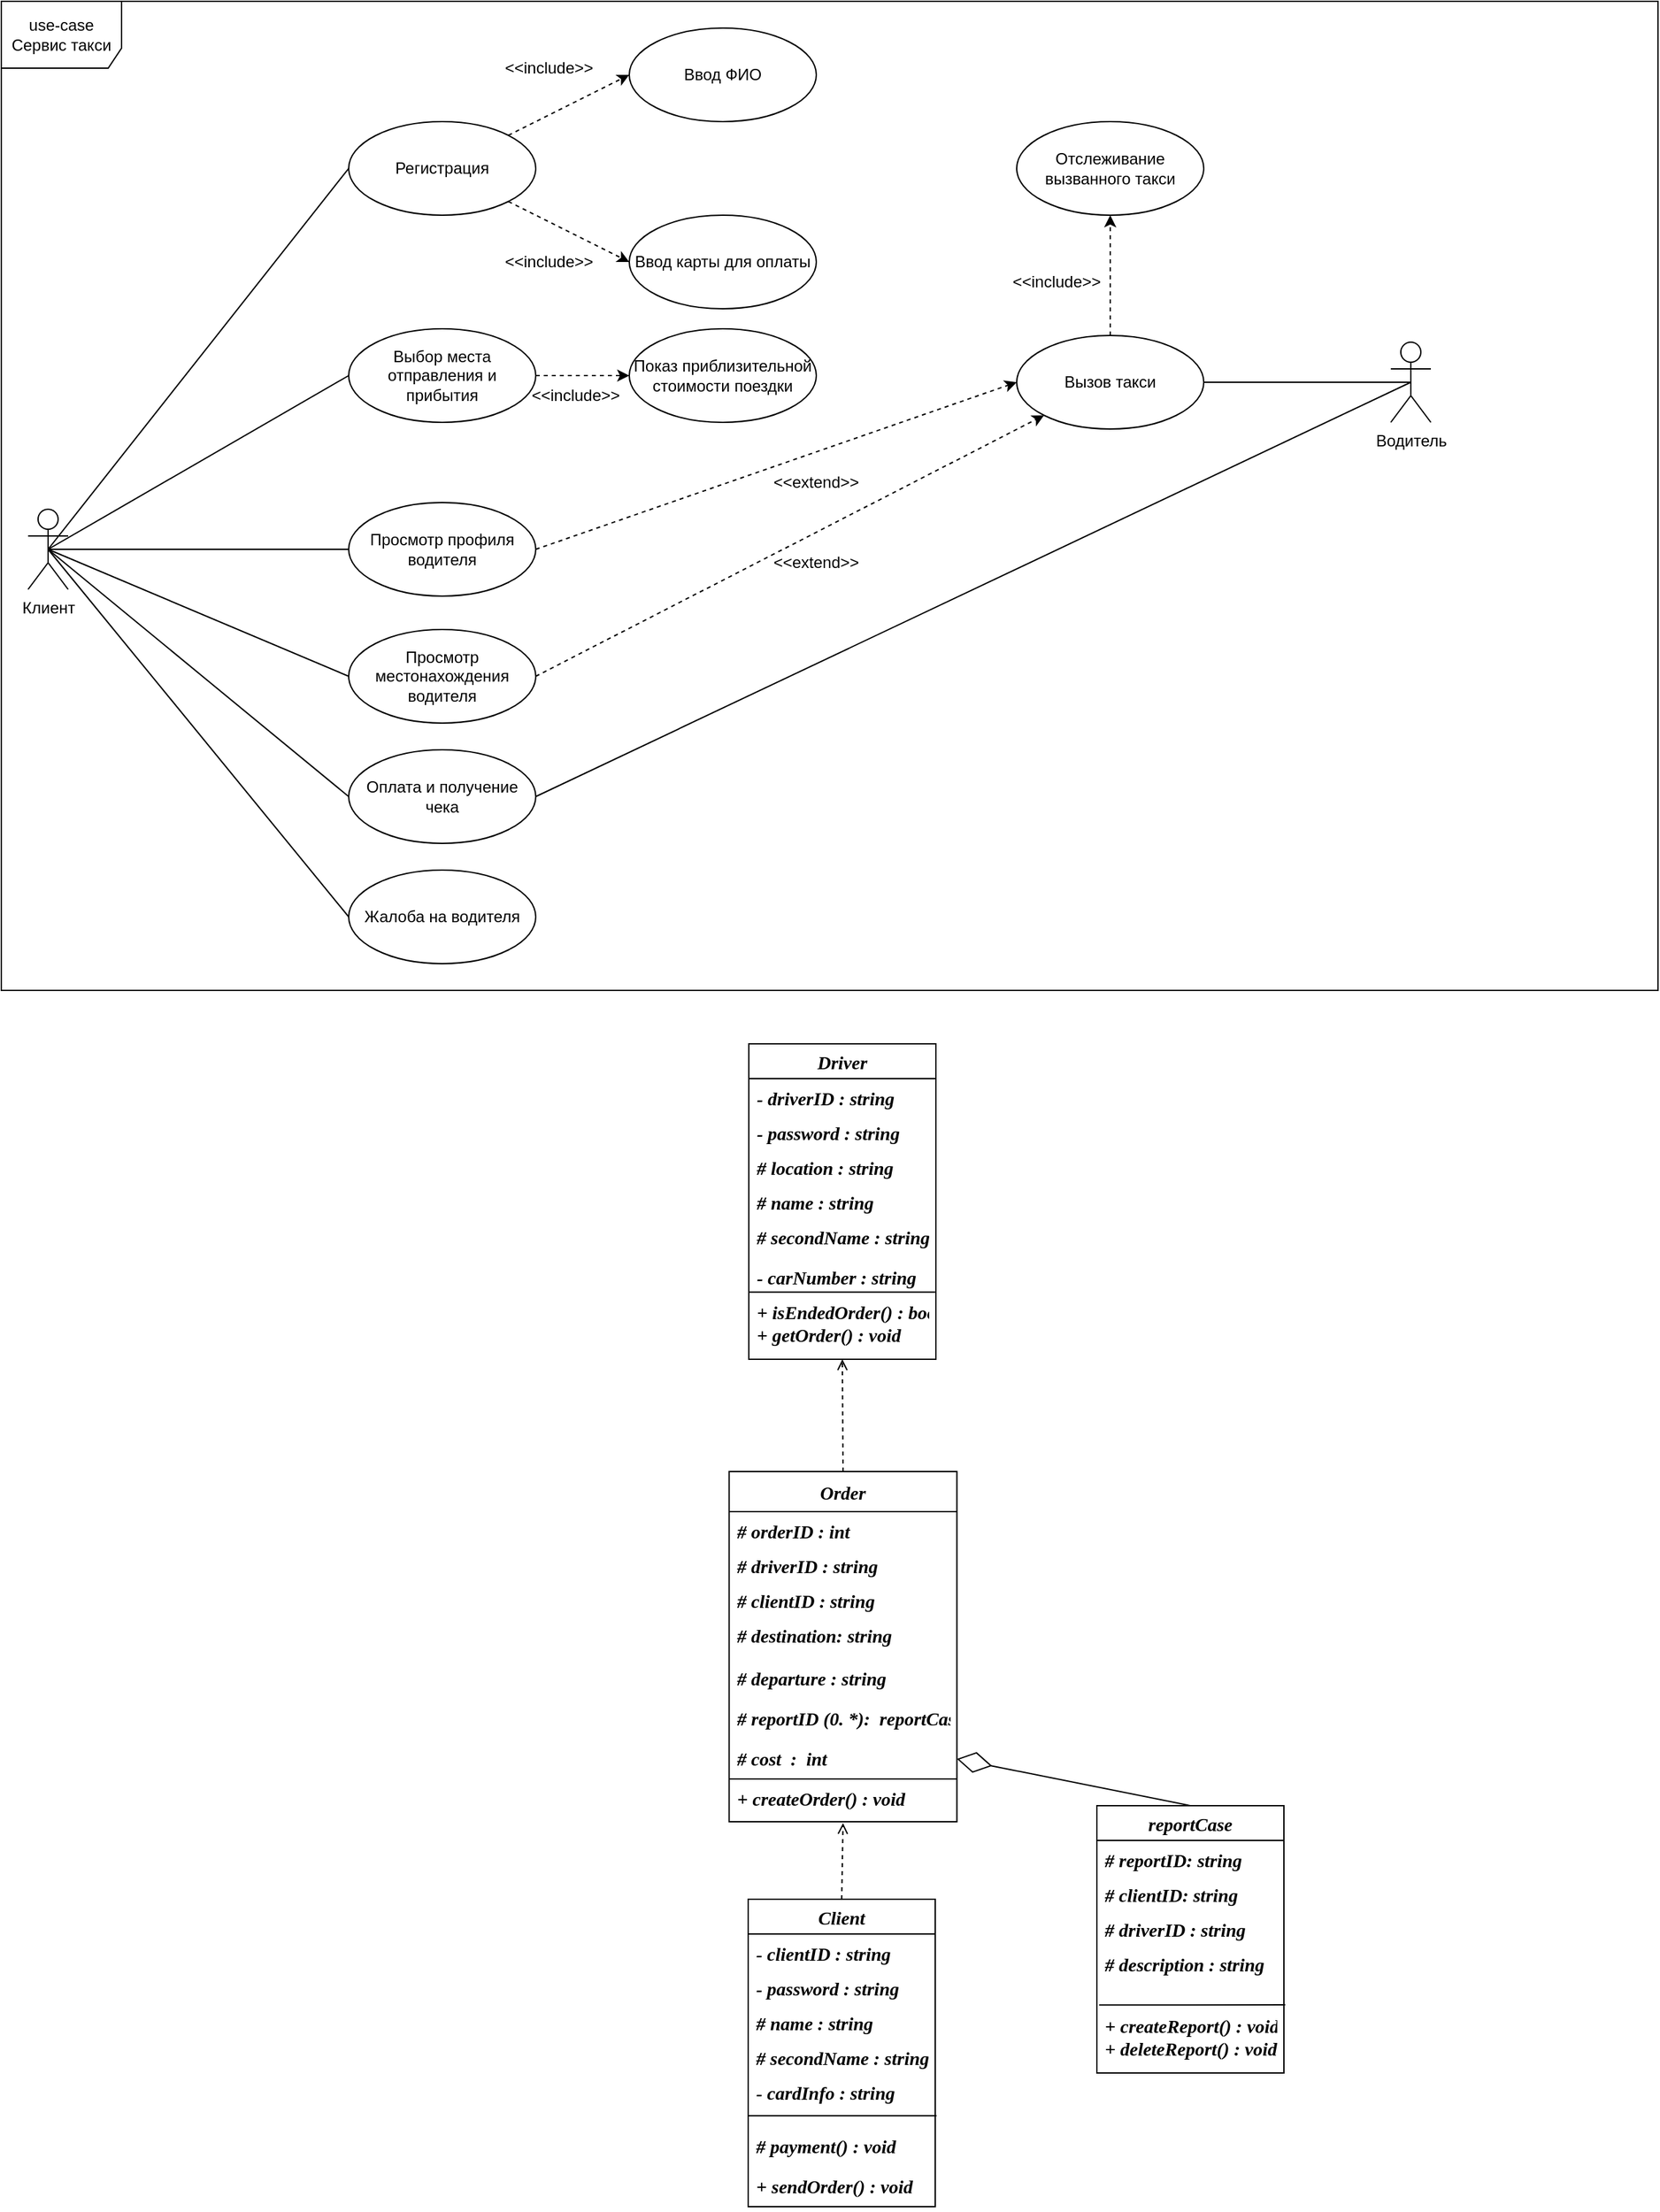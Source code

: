 <mxfile version="14.7.1" type="github">
  <diagram id="qiaAuTDV7NTGHGd4vHyj" name="Page-1">
    <mxGraphModel dx="1422" dy="762" grid="1" gridSize="10" guides="1" tooltips="1" connect="1" arrows="1" fold="1" page="1" pageScale="1" pageWidth="2339" pageHeight="3300" background="#FFFFFF" math="0" shadow="0">
      <root>
        <mxCell id="0" />
        <mxCell id="1" parent="0" />
        <mxCell id="ekyJCNLIAkahPHgSJpq3-92" value="use-case&lt;br&gt;Сервис такси" style="shape=umlFrame;whiteSpace=wrap;html=1;width=90;height=50;" parent="1" vertex="1">
          <mxGeometry x="40" y="50" width="1240" height="740" as="geometry" />
        </mxCell>
        <mxCell id="ekyJCNLIAkahPHgSJpq3-1" value="Клиент" style="shape=umlActor;verticalLabelPosition=bottom;verticalAlign=top;html=1;" parent="1" vertex="1">
          <mxGeometry x="60" y="430" width="30" height="60" as="geometry" />
        </mxCell>
        <mxCell id="ekyJCNLIAkahPHgSJpq3-2" value="Водитель" style="shape=umlActor;verticalLabelPosition=bottom;verticalAlign=top;html=1;" parent="1" vertex="1">
          <mxGeometry x="1080" y="305" width="30" height="60" as="geometry" />
        </mxCell>
        <mxCell id="ekyJCNLIAkahPHgSJpq3-14" value="&amp;lt;&amp;lt;include&amp;gt;&amp;gt;" style="text;html=1;strokeColor=none;fillColor=none;align=center;verticalAlign=middle;whiteSpace=wrap;rounded=0;" parent="1" vertex="1">
          <mxGeometry x="460" y="340" width="20" height="10" as="geometry" />
        </mxCell>
        <mxCell id="ekyJCNLIAkahPHgSJpq3-17" value="" style="endArrow=classic;html=1;dashed=1;entryX=0;entryY=0.5;entryDx=0;entryDy=0;exitX=1;exitY=0.5;exitDx=0;exitDy=0;" parent="1" source="ekyJCNLIAkahPHgSJpq3-30" target="ekyJCNLIAkahPHgSJpq3-31" edge="1">
          <mxGeometry width="50" height="50" relative="1" as="geometry">
            <mxPoint x="360" y="480" as="sourcePoint" />
            <mxPoint x="360" y="550" as="targetPoint" />
          </mxGeometry>
        </mxCell>
        <mxCell id="ekyJCNLIAkahPHgSJpq3-21" value="Регистрация" style="ellipse;whiteSpace=wrap;html=1;" parent="1" vertex="1">
          <mxGeometry x="300" y="140" width="140" height="70" as="geometry" />
        </mxCell>
        <mxCell id="ekyJCNLIAkahPHgSJpq3-24" value="Ввод ФИО" style="ellipse;whiteSpace=wrap;html=1;" parent="1" vertex="1">
          <mxGeometry x="510" y="70" width="140" height="70" as="geometry" />
        </mxCell>
        <mxCell id="ekyJCNLIAkahPHgSJpq3-25" value="Ввод карты для оплаты" style="ellipse;whiteSpace=wrap;html=1;" parent="1" vertex="1">
          <mxGeometry x="510" y="210" width="140" height="70" as="geometry" />
        </mxCell>
        <mxCell id="ekyJCNLIAkahPHgSJpq3-26" value="" style="endArrow=classic;html=1;dashed=1;entryX=0;entryY=0.5;entryDx=0;entryDy=0;exitX=1;exitY=1;exitDx=0;exitDy=0;" parent="1" source="ekyJCNLIAkahPHgSJpq3-21" target="ekyJCNLIAkahPHgSJpq3-25" edge="1">
          <mxGeometry width="50" height="50" relative="1" as="geometry">
            <mxPoint x="370" y="490" as="sourcePoint" />
            <mxPoint x="370" y="560" as="targetPoint" />
          </mxGeometry>
        </mxCell>
        <mxCell id="ekyJCNLIAkahPHgSJpq3-27" value="" style="endArrow=classic;html=1;dashed=1;entryX=0;entryY=0.5;entryDx=0;entryDy=0;exitX=1;exitY=0;exitDx=0;exitDy=0;" parent="1" source="ekyJCNLIAkahPHgSJpq3-21" target="ekyJCNLIAkahPHgSJpq3-24" edge="1">
          <mxGeometry width="50" height="50" relative="1" as="geometry">
            <mxPoint x="380" y="500" as="sourcePoint" />
            <mxPoint x="380" y="570" as="targetPoint" />
          </mxGeometry>
        </mxCell>
        <mxCell id="ekyJCNLIAkahPHgSJpq3-28" value="&amp;lt;&amp;lt;include&amp;gt;&amp;gt;" style="text;html=1;strokeColor=none;fillColor=none;align=center;verticalAlign=middle;whiteSpace=wrap;rounded=0;" parent="1" vertex="1">
          <mxGeometry x="430" y="90" width="40" height="20" as="geometry" />
        </mxCell>
        <mxCell id="ekyJCNLIAkahPHgSJpq3-29" value="&amp;lt;&amp;lt;include&amp;gt;&amp;gt;" style="text;html=1;strokeColor=none;fillColor=none;align=center;verticalAlign=middle;whiteSpace=wrap;rounded=0;" parent="1" vertex="1">
          <mxGeometry x="430" y="235" width="40" height="20" as="geometry" />
        </mxCell>
        <mxCell id="ekyJCNLIAkahPHgSJpq3-30" value="Выбор места отправления и прибытия" style="ellipse;whiteSpace=wrap;html=1;" parent="1" vertex="1">
          <mxGeometry x="300" y="295" width="140" height="70" as="geometry" />
        </mxCell>
        <mxCell id="ekyJCNLIAkahPHgSJpq3-31" value="Показ приблизительной стоимости поездки" style="ellipse;whiteSpace=wrap;html=1;" parent="1" vertex="1">
          <mxGeometry x="510" y="295" width="140" height="70" as="geometry" />
        </mxCell>
        <mxCell id="ekyJCNLIAkahPHgSJpq3-38" value="Вызов такси" style="ellipse;whiteSpace=wrap;html=1;" parent="1" vertex="1">
          <mxGeometry x="800" y="300" width="140" height="70" as="geometry" />
        </mxCell>
        <mxCell id="ekyJCNLIAkahPHgSJpq3-40" value="" style="endArrow=none;html=1;exitX=0.5;exitY=0.5;exitDx=0;exitDy=0;exitPerimeter=0;entryX=0;entryY=0.5;entryDx=0;entryDy=0;" parent="1" source="ekyJCNLIAkahPHgSJpq3-1" target="ekyJCNLIAkahPHgSJpq3-30" edge="1">
          <mxGeometry width="50" height="50" relative="1" as="geometry">
            <mxPoint x="240" y="420" as="sourcePoint" />
            <mxPoint x="290" y="370" as="targetPoint" />
          </mxGeometry>
        </mxCell>
        <mxCell id="ekyJCNLIAkahPHgSJpq3-41" value="" style="endArrow=none;html=1;exitX=0.5;exitY=0.5;exitDx=0;exitDy=0;exitPerimeter=0;entryX=0;entryY=0.5;entryDx=0;entryDy=0;" parent="1" source="ekyJCNLIAkahPHgSJpq3-1" target="ekyJCNLIAkahPHgSJpq3-21" edge="1">
          <mxGeometry width="50" height="50" relative="1" as="geometry">
            <mxPoint x="205" y="270" as="sourcePoint" />
            <mxPoint x="310" y="340" as="targetPoint" />
          </mxGeometry>
        </mxCell>
        <mxCell id="ekyJCNLIAkahPHgSJpq3-42" value="" style="endArrow=none;html=1;exitX=0.5;exitY=0.5;exitDx=0;exitDy=0;exitPerimeter=0;entryX=1;entryY=0.5;entryDx=0;entryDy=0;" parent="1" source="ekyJCNLIAkahPHgSJpq3-2" target="ekyJCNLIAkahPHgSJpq3-38" edge="1">
          <mxGeometry width="50" height="50" relative="1" as="geometry">
            <mxPoint x="215" y="280" as="sourcePoint" />
            <mxPoint x="320" y="350" as="targetPoint" />
          </mxGeometry>
        </mxCell>
        <mxCell id="ekyJCNLIAkahPHgSJpq3-43" value="Просмотр профиля водителя" style="ellipse;whiteSpace=wrap;html=1;" parent="1" vertex="1">
          <mxGeometry x="300" y="425" width="140" height="70" as="geometry" />
        </mxCell>
        <mxCell id="ekyJCNLIAkahPHgSJpq3-45" value="" style="endArrow=classic;html=1;dashed=1;entryX=0;entryY=0.5;entryDx=0;entryDy=0;exitX=1;exitY=0.5;exitDx=0;exitDy=0;" parent="1" source="ekyJCNLIAkahPHgSJpq3-43" target="ekyJCNLIAkahPHgSJpq3-38" edge="1">
          <mxGeometry width="50" height="50" relative="1" as="geometry">
            <mxPoint x="579.997" y="479.999" as="sourcePoint" />
            <mxPoint x="650.5" y="525.25" as="targetPoint" />
          </mxGeometry>
        </mxCell>
        <mxCell id="ekyJCNLIAkahPHgSJpq3-46" value="&amp;lt;&amp;lt;extend&amp;gt;&amp;gt;" style="text;html=1;strokeColor=none;fillColor=none;align=center;verticalAlign=middle;whiteSpace=wrap;rounded=0;" parent="1" vertex="1">
          <mxGeometry x="630" y="400" width="40" height="20" as="geometry" />
        </mxCell>
        <mxCell id="ekyJCNLIAkahPHgSJpq3-47" value="Просмотр местонахождения водителя" style="ellipse;whiteSpace=wrap;html=1;" parent="1" vertex="1">
          <mxGeometry x="300" y="520" width="140" height="70" as="geometry" />
        </mxCell>
        <mxCell id="ekyJCNLIAkahPHgSJpq3-48" value="" style="endArrow=classic;html=1;dashed=1;entryX=0;entryY=1;entryDx=0;entryDy=0;exitX=1;exitY=0.5;exitDx=0;exitDy=0;" parent="1" source="ekyJCNLIAkahPHgSJpq3-47" target="ekyJCNLIAkahPHgSJpq3-38" edge="1">
          <mxGeometry width="50" height="50" relative="1" as="geometry">
            <mxPoint x="450" y="465" as="sourcePoint" />
            <mxPoint x="810" y="345" as="targetPoint" />
          </mxGeometry>
        </mxCell>
        <mxCell id="ekyJCNLIAkahPHgSJpq3-49" value="&amp;lt;&amp;lt;extend&amp;gt;&amp;gt;" style="text;html=1;strokeColor=none;fillColor=none;align=center;verticalAlign=middle;whiteSpace=wrap;rounded=0;" parent="1" vertex="1">
          <mxGeometry x="630" y="460" width="40" height="20" as="geometry" />
        </mxCell>
        <mxCell id="ekyJCNLIAkahPHgSJpq3-50" value="Оплата и получение чека" style="ellipse;whiteSpace=wrap;html=1;" parent="1" vertex="1">
          <mxGeometry x="300" y="610" width="140" height="70" as="geometry" />
        </mxCell>
        <mxCell id="ekyJCNLIAkahPHgSJpq3-51" value="Жалоба на водителя" style="ellipse;whiteSpace=wrap;html=1;" parent="1" vertex="1">
          <mxGeometry x="300" y="700" width="140" height="70" as="geometry" />
        </mxCell>
        <mxCell id="ekyJCNLIAkahPHgSJpq3-54" value="" style="endArrow=none;html=1;exitX=0.5;exitY=0.5;exitDx=0;exitDy=0;exitPerimeter=0;entryX=0;entryY=0.5;entryDx=0;entryDy=0;" parent="1" source="ekyJCNLIAkahPHgSJpq3-1" target="ekyJCNLIAkahPHgSJpq3-43" edge="1">
          <mxGeometry width="50" height="50" relative="1" as="geometry">
            <mxPoint x="210" y="430" as="sourcePoint" />
            <mxPoint x="260" y="380" as="targetPoint" />
          </mxGeometry>
        </mxCell>
        <mxCell id="ekyJCNLIAkahPHgSJpq3-58" value="" style="endArrow=none;html=1;entryX=0.5;entryY=0.5;entryDx=0;entryDy=0;entryPerimeter=0;exitX=0;exitY=0.5;exitDx=0;exitDy=0;" parent="1" source="ekyJCNLIAkahPHgSJpq3-47" target="ekyJCNLIAkahPHgSJpq3-1" edge="1">
          <mxGeometry width="50" height="50" relative="1" as="geometry">
            <mxPoint x="140" y="450" as="sourcePoint" />
            <mxPoint x="190" y="400" as="targetPoint" />
          </mxGeometry>
        </mxCell>
        <mxCell id="ekyJCNLIAkahPHgSJpq3-59" value="" style="endArrow=none;html=1;entryX=0.5;entryY=0.5;entryDx=0;entryDy=0;entryPerimeter=0;exitX=0;exitY=0.5;exitDx=0;exitDy=0;" parent="1" source="ekyJCNLIAkahPHgSJpq3-50" target="ekyJCNLIAkahPHgSJpq3-1" edge="1">
          <mxGeometry width="50" height="50" relative="1" as="geometry">
            <mxPoint x="120" y="450" as="sourcePoint" />
            <mxPoint x="170" y="400" as="targetPoint" />
          </mxGeometry>
        </mxCell>
        <mxCell id="ekyJCNLIAkahPHgSJpq3-60" value="" style="endArrow=none;html=1;entryX=0.5;entryY=0.5;entryDx=0;entryDy=0;entryPerimeter=0;exitX=0;exitY=0.5;exitDx=0;exitDy=0;" parent="1" source="ekyJCNLIAkahPHgSJpq3-51" target="ekyJCNLIAkahPHgSJpq3-1" edge="1">
          <mxGeometry width="50" height="50" relative="1" as="geometry">
            <mxPoint x="110" y="710" as="sourcePoint" />
            <mxPoint x="160" y="660" as="targetPoint" />
          </mxGeometry>
        </mxCell>
        <mxCell id="ekyJCNLIAkahPHgSJpq3-61" value="" style="endArrow=none;html=1;entryX=0.5;entryY=0.5;entryDx=0;entryDy=0;entryPerimeter=0;exitX=1;exitY=0.5;exitDx=0;exitDy=0;" parent="1" source="ekyJCNLIAkahPHgSJpq3-50" target="ekyJCNLIAkahPHgSJpq3-2" edge="1">
          <mxGeometry width="50" height="50" relative="1" as="geometry">
            <mxPoint x="860" y="590" as="sourcePoint" />
            <mxPoint x="910" y="540" as="targetPoint" />
          </mxGeometry>
        </mxCell>
        <mxCell id="ekyJCNLIAkahPHgSJpq3-62" value="Отслеживание вызванного такси" style="ellipse;whiteSpace=wrap;html=1;" parent="1" vertex="1">
          <mxGeometry x="800" y="140" width="140" height="70" as="geometry" />
        </mxCell>
        <mxCell id="ekyJCNLIAkahPHgSJpq3-66" value="" style="endArrow=classic;html=1;dashed=1;entryX=0.5;entryY=1;entryDx=0;entryDy=0;exitX=0.5;exitY=0;exitDx=0;exitDy=0;" parent="1" source="ekyJCNLIAkahPHgSJpq3-38" target="ekyJCNLIAkahPHgSJpq3-62" edge="1">
          <mxGeometry width="50" height="50" relative="1" as="geometry">
            <mxPoint x="429.497" y="160.251" as="sourcePoint" />
            <mxPoint x="520" y="115" as="targetPoint" />
          </mxGeometry>
        </mxCell>
        <mxCell id="ekyJCNLIAkahPHgSJpq3-67" value="&amp;lt;&amp;lt;include&amp;gt;&amp;gt;" style="text;html=1;strokeColor=none;fillColor=none;align=center;verticalAlign=middle;whiteSpace=wrap;rounded=0;" parent="1" vertex="1">
          <mxGeometry x="810" y="250" width="40" height="20" as="geometry" />
        </mxCell>
        <mxCell id="ekyJCNLIAkahPHgSJpq3-93" value="Client" style="swimlane;fontStyle=3;childLayout=stackLayout;horizontal=1;startSize=26;fillColor=none;horizontalStack=0;resizeParent=1;resizeParentMax=0;resizeLast=0;collapsible=1;marginBottom=0;fontFamily=GOST type A;fontSource=https%3A%2F%2Fwebfonts.pro%2Flight-fonts%2F123-gost_type_a.html;fontSize=14;" parent="1" vertex="1">
          <mxGeometry x="599.02" y="1470" width="140" height="230" as="geometry" />
        </mxCell>
        <mxCell id="ekyJCNLIAkahPHgSJpq3-94" value="- clientID : string" style="text;strokeColor=none;fillColor=none;align=left;verticalAlign=top;spacingLeft=4;spacingRight=4;overflow=hidden;rotatable=0;points=[[0,0.5],[1,0.5]];portConstraint=eastwest;fontFamily=GOST type A;fontSource=https%3A%2F%2Fwebfonts.pro%2Flight-fonts%2F123-gost_type_a.html;fontSize=14;fontStyle=3" parent="ekyJCNLIAkahPHgSJpq3-93" vertex="1">
          <mxGeometry y="26" width="140" height="26" as="geometry" />
        </mxCell>
        <mxCell id="ekyJCNLIAkahPHgSJpq3-95" value="- password : string" style="text;strokeColor=none;fillColor=none;align=left;verticalAlign=top;spacingLeft=4;spacingRight=4;overflow=hidden;rotatable=0;points=[[0,0.5],[1,0.5]];portConstraint=eastwest;fontFamily=GOST type A;fontSource=https%3A%2F%2Fwebfonts.pro%2Flight-fonts%2F123-gost_type_a.html;fontSize=14;fontStyle=3" parent="ekyJCNLIAkahPHgSJpq3-93" vertex="1">
          <mxGeometry y="52" width="140" height="26" as="geometry" />
        </mxCell>
        <mxCell id="ekyJCNLIAkahPHgSJpq3-100" value="# name : string" style="text;strokeColor=none;fillColor=none;align=left;verticalAlign=top;spacingLeft=4;spacingRight=4;overflow=hidden;rotatable=0;points=[[0,0.5],[1,0.5]];portConstraint=eastwest;fontFamily=GOST type A;fontSource=https%3A%2F%2Fwebfonts.pro%2Flight-fonts%2F123-gost_type_a.html;fontSize=14;fontStyle=3" parent="ekyJCNLIAkahPHgSJpq3-93" vertex="1">
          <mxGeometry y="78" width="140" height="26" as="geometry" />
        </mxCell>
        <mxCell id="ekyJCNLIAkahPHgSJpq3-96" value="# secondName : string" style="text;strokeColor=none;fillColor=none;align=left;verticalAlign=top;spacingLeft=4;spacingRight=4;overflow=hidden;rotatable=0;points=[[0,0.5],[1,0.5]];portConstraint=eastwest;fontFamily=GOST type A;fontSource=https%3A%2F%2Fwebfonts.pro%2Flight-fonts%2F123-gost_type_a.html;fontSize=14;fontStyle=3" parent="ekyJCNLIAkahPHgSJpq3-93" vertex="1">
          <mxGeometry y="104" width="140" height="66" as="geometry" />
        </mxCell>
        <mxCell id="ekyJCNLIAkahPHgSJpq3-107" value="" style="endArrow=none;html=1;entryX=1.007;entryY=0.879;entryDx=0;entryDy=0;entryPerimeter=0;fontFamily=GOST type A;fontSource=https%3A%2F%2Fwebfonts.pro%2Flight-fonts%2F123-gost_type_a.html;fontSize=14;fontStyle=3" parent="ekyJCNLIAkahPHgSJpq3-93" target="ekyJCNLIAkahPHgSJpq3-96" edge="1">
          <mxGeometry width="50" height="50" relative="1" as="geometry">
            <mxPoint y="162" as="sourcePoint" />
            <mxPoint x="90" y="90" as="targetPoint" />
          </mxGeometry>
        </mxCell>
        <mxCell id="ekyJCNLIAkahPHgSJpq3-145" value="# payment() : void" style="text;strokeColor=none;fillColor=none;align=left;verticalAlign=top;spacingLeft=4;spacingRight=4;overflow=hidden;rotatable=0;points=[[0,0.5],[1,0.5]];portConstraint=eastwest;fontFamily=GOST type A;fontSource=https%3A%2F%2Fwebfonts.pro%2Flight-fonts%2F123-gost_type_a.html;fontSize=14;fontStyle=3" parent="ekyJCNLIAkahPHgSJpq3-93" vertex="1">
          <mxGeometry y="170" width="140" height="30" as="geometry" />
        </mxCell>
        <mxCell id="ekyJCNLIAkahPHgSJpq3-106" value="+ sendOrder() : void&#xa;" style="text;strokeColor=none;fillColor=none;align=left;verticalAlign=top;spacingLeft=4;spacingRight=4;overflow=hidden;rotatable=0;points=[[0,0.5],[1,0.5]];portConstraint=eastwest;fontFamily=GOST type A;fontSource=https%3A%2F%2Fwebfonts.pro%2Flight-fonts%2F123-gost_type_a.html;fontSize=14;fontStyle=3" parent="ekyJCNLIAkahPHgSJpq3-93" vertex="1">
          <mxGeometry y="200" width="140" height="30" as="geometry" />
        </mxCell>
        <mxCell id="ekyJCNLIAkahPHgSJpq3-101" value="- cardInfo : string" style="text;strokeColor=none;fillColor=none;align=left;verticalAlign=top;spacingLeft=4;spacingRight=4;overflow=hidden;rotatable=0;points=[[0,0.5],[1,0.5]];portConstraint=eastwest;fontFamily=GOST type A;fontSource=https%3A%2F%2Fwebfonts.pro%2Flight-fonts%2F123-gost_type_a.html;fontSize=14;fontStyle=3" parent="1" vertex="1">
          <mxGeometry x="599.02" y="1600" width="140" height="26" as="geometry" />
        </mxCell>
        <mxCell id="ekyJCNLIAkahPHgSJpq3-108" value="Driver" style="swimlane;fontStyle=3;childLayout=stackLayout;horizontal=1;startSize=26;fillColor=none;horizontalStack=0;resizeParent=1;resizeParentMax=0;resizeLast=0;collapsible=1;marginBottom=0;fontFamily=GOST type A;fontSource=https%3A%2F%2Fwebfonts.pro%2Flight-fonts%2F123-gost_type_a.html;fontSize=14;" parent="1" vertex="1">
          <mxGeometry x="599.5" y="830" width="140" height="236" as="geometry" />
        </mxCell>
        <mxCell id="ekyJCNLIAkahPHgSJpq3-109" value="- driverID : string" style="text;strokeColor=none;fillColor=none;align=left;verticalAlign=top;spacingLeft=4;spacingRight=4;overflow=hidden;rotatable=0;points=[[0,0.5],[1,0.5]];portConstraint=eastwest;fontFamily=GOST type A;fontSource=https%3A%2F%2Fwebfonts.pro%2Flight-fonts%2F123-gost_type_a.html;fontSize=14;fontStyle=3" parent="ekyJCNLIAkahPHgSJpq3-108" vertex="1">
          <mxGeometry y="26" width="140" height="26" as="geometry" />
        </mxCell>
        <mxCell id="ekyJCNLIAkahPHgSJpq3-110" value="- password : string" style="text;strokeColor=none;fillColor=none;align=left;verticalAlign=top;spacingLeft=4;spacingRight=4;overflow=hidden;rotatable=0;points=[[0,0.5],[1,0.5]];portConstraint=eastwest;fontFamily=GOST type A;fontSource=https%3A%2F%2Fwebfonts.pro%2Flight-fonts%2F123-gost_type_a.html;fontSize=14;fontStyle=3" parent="ekyJCNLIAkahPHgSJpq3-108" vertex="1">
          <mxGeometry y="52" width="140" height="26" as="geometry" />
        </mxCell>
        <mxCell id="ekyJCNLIAkahPHgSJpq3-111" value="# location : string" style="text;strokeColor=none;fillColor=none;align=left;verticalAlign=top;spacingLeft=4;spacingRight=4;overflow=hidden;rotatable=0;points=[[0,0.5],[1,0.5]];portConstraint=eastwest;fontFamily=GOST type A;fontSource=https%3A%2F%2Fwebfonts.pro%2Flight-fonts%2F123-gost_type_a.html;fontSize=14;fontStyle=3" parent="ekyJCNLIAkahPHgSJpq3-108" vertex="1">
          <mxGeometry y="78" width="140" height="26" as="geometry" />
        </mxCell>
        <mxCell id="fDiq3wJ0GFqnYMHNPqZh-1" value="# name : string" style="text;strokeColor=none;fillColor=none;align=left;verticalAlign=top;spacingLeft=4;spacingRight=4;overflow=hidden;rotatable=0;points=[[0,0.5],[1,0.5]];portConstraint=eastwest;fontFamily=GOST type A;fontSource=https%3A%2F%2Fwebfonts.pro%2Flight-fonts%2F123-gost_type_a.html;fontSize=14;fontStyle=3" vertex="1" parent="ekyJCNLIAkahPHgSJpq3-108">
          <mxGeometry y="104" width="140" height="26" as="geometry" />
        </mxCell>
        <mxCell id="ekyJCNLIAkahPHgSJpq3-112" value="# secondName : string" style="text;strokeColor=none;fillColor=none;align=left;verticalAlign=top;spacingLeft=4;spacingRight=4;overflow=hidden;rotatable=0;points=[[0,0.5],[1,0.5]];portConstraint=eastwest;fontFamily=GOST type A;fontSource=https%3A%2F%2Fwebfonts.pro%2Flight-fonts%2F123-gost_type_a.html;fontSize=14;fontStyle=3" parent="ekyJCNLIAkahPHgSJpq3-108" vertex="1">
          <mxGeometry y="130" width="140" height="30" as="geometry" />
        </mxCell>
        <mxCell id="ekyJCNLIAkahPHgSJpq3-115" value="- carNumber : string" style="text;strokeColor=none;fillColor=none;align=left;verticalAlign=top;spacingLeft=4;spacingRight=4;overflow=hidden;rotatable=0;points=[[0,0.5],[1,0.5]];portConstraint=eastwest;fontFamily=GOST type A;fontSource=https%3A%2F%2Fwebfonts.pro%2Flight-fonts%2F123-gost_type_a.html;fontSize=14;fontStyle=3" parent="ekyJCNLIAkahPHgSJpq3-108" vertex="1">
          <mxGeometry y="160" width="140" height="26" as="geometry" />
        </mxCell>
        <mxCell id="ekyJCNLIAkahPHgSJpq3-113" value="+ isEndedOrder() : bool&#xa;+ getOrder() : void" style="text;strokeColor=none;fillColor=none;align=left;verticalAlign=top;spacingLeft=4;spacingRight=4;overflow=hidden;rotatable=0;points=[[0,0.5],[1,0.5]];portConstraint=eastwest;fontFamily=GOST type A;fontSource=https%3A%2F%2Fwebfonts.pro%2Flight-fonts%2F123-gost_type_a.html;fontSize=14;fontStyle=3" parent="ekyJCNLIAkahPHgSJpq3-108" vertex="1">
          <mxGeometry y="186" width="140" height="50" as="geometry" />
        </mxCell>
        <mxCell id="ekyJCNLIAkahPHgSJpq3-114" value="" style="endArrow=none;html=1;fontFamily=GOST type A;fontSource=https%3A%2F%2Fwebfonts.pro%2Flight-fonts%2F123-gost_type_a.html;fontSize=14;fontStyle=3;exitX=-0.001;exitY=-0.004;exitDx=0;exitDy=0;exitPerimeter=0;entryX=0.996;entryY=-0.004;entryDx=0;entryDy=0;entryPerimeter=0;" parent="ekyJCNLIAkahPHgSJpq3-108" target="ekyJCNLIAkahPHgSJpq3-113" edge="1" source="ekyJCNLIAkahPHgSJpq3-113">
          <mxGeometry width="50" height="50" relative="1" as="geometry">
            <mxPoint y="162" as="sourcePoint" />
            <mxPoint x="140.5" y="186" as="targetPoint" />
          </mxGeometry>
        </mxCell>
        <mxCell id="ekyJCNLIAkahPHgSJpq3-116" value="Order" style="swimlane;fontStyle=3;childLayout=stackLayout;horizontal=1;startSize=30;fillColor=none;horizontalStack=0;resizeParent=1;resizeParentMax=0;resizeLast=0;collapsible=1;marginBottom=0;fontFamily=GOST type A;fontSource=https%3A%2F%2Fwebfonts.pro%2Flight-fonts%2F123-gost_type_a.html;fontSize=14;" parent="1" vertex="1">
          <mxGeometry x="584.75" y="1150" width="170.49" height="262" as="geometry" />
        </mxCell>
        <mxCell id="ekyJCNLIAkahPHgSJpq3-117" value="# orderID : int" style="text;strokeColor=none;fillColor=none;align=left;verticalAlign=top;spacingLeft=4;spacingRight=4;overflow=hidden;rotatable=0;points=[[0,0.5],[1,0.5]];portConstraint=eastwest;fontFamily=GOST type A;fontSource=https%3A%2F%2Fwebfonts.pro%2Flight-fonts%2F123-gost_type_a.html;fontSize=14;fontStyle=3" parent="ekyJCNLIAkahPHgSJpq3-116" vertex="1">
          <mxGeometry y="30" width="170.49" height="26" as="geometry" />
        </mxCell>
        <mxCell id="ekyJCNLIAkahPHgSJpq3-118" value="# driverID : string" style="text;strokeColor=none;fillColor=none;align=left;verticalAlign=top;spacingLeft=4;spacingRight=4;overflow=hidden;rotatable=0;points=[[0,0.5],[1,0.5]];portConstraint=eastwest;fontFamily=GOST type A;fontSource=https%3A%2F%2Fwebfonts.pro%2Flight-fonts%2F123-gost_type_a.html;fontSize=14;fontStyle=3" parent="ekyJCNLIAkahPHgSJpq3-116" vertex="1">
          <mxGeometry y="56" width="170.49" height="26" as="geometry" />
        </mxCell>
        <mxCell id="ekyJCNLIAkahPHgSJpq3-119" value="# clientID : string" style="text;strokeColor=none;fillColor=none;align=left;verticalAlign=top;spacingLeft=4;spacingRight=4;overflow=hidden;rotatable=0;points=[[0,0.5],[1,0.5]];portConstraint=eastwest;fontFamily=GOST type A;fontSource=https%3A%2F%2Fwebfonts.pro%2Flight-fonts%2F123-gost_type_a.html;fontSize=14;fontStyle=3" parent="ekyJCNLIAkahPHgSJpq3-116" vertex="1">
          <mxGeometry y="82" width="170.49" height="26" as="geometry" />
        </mxCell>
        <mxCell id="ekyJCNLIAkahPHgSJpq3-120" value="# destination: string" style="text;strokeColor=none;fillColor=none;align=left;verticalAlign=top;spacingLeft=4;spacingRight=4;overflow=hidden;rotatable=0;points=[[0,0.5],[1,0.5]];portConstraint=eastwest;fontFamily=GOST type A;fontSource=https%3A%2F%2Fwebfonts.pro%2Flight-fonts%2F123-gost_type_a.html;fontSize=14;fontStyle=3" parent="ekyJCNLIAkahPHgSJpq3-116" vertex="1">
          <mxGeometry y="108" width="170.49" height="32" as="geometry" />
        </mxCell>
        <mxCell id="ekyJCNLIAkahPHgSJpq3-123" value="# departure : string" style="text;strokeColor=none;fillColor=none;align=left;verticalAlign=top;spacingLeft=4;spacingRight=4;overflow=hidden;rotatable=0;points=[[0,0.5],[1,0.5]];portConstraint=eastwest;fontFamily=GOST type A;fontSource=https%3A%2F%2Fwebfonts.pro%2Flight-fonts%2F123-gost_type_a.html;fontSize=14;fontStyle=3" parent="ekyJCNLIAkahPHgSJpq3-116" vertex="1">
          <mxGeometry y="140" width="170.49" height="30" as="geometry" />
        </mxCell>
        <mxCell id="ekyJCNLIAkahPHgSJpq3-154" value="# reportID (0. *):  reportCase" style="text;strokeColor=none;fillColor=none;align=left;verticalAlign=top;spacingLeft=4;spacingRight=4;overflow=hidden;rotatable=0;points=[[0,0.5],[1,0.5]];portConstraint=eastwest;fontFamily=GOST type A;fontSource=https%3A%2F%2Fwebfonts.pro%2Flight-fonts%2F123-gost_type_a.html;fontSize=14;fontStyle=3" parent="ekyJCNLIAkahPHgSJpq3-116" vertex="1">
          <mxGeometry y="170" width="170.49" height="30" as="geometry" />
        </mxCell>
        <mxCell id="ekyJCNLIAkahPHgSJpq3-127" value="# cost  :  int" style="text;strokeColor=none;fillColor=none;align=left;verticalAlign=top;spacingLeft=4;spacingRight=4;overflow=hidden;rotatable=0;points=[[0,0.5],[1,0.5]];portConstraint=eastwest;fontFamily=GOST type A;fontSource=https%3A%2F%2Fwebfonts.pro%2Flight-fonts%2F123-gost_type_a.html;fontSize=14;fontStyle=3" parent="ekyJCNLIAkahPHgSJpq3-116" vertex="1">
          <mxGeometry y="200" width="170.49" height="30" as="geometry" />
        </mxCell>
        <mxCell id="ekyJCNLIAkahPHgSJpq3-153" value="" style="endArrow=none;html=1;entryX=0.999;entryY=0;entryDx=0;entryDy=0;entryPerimeter=0;fontFamily=GOST type A;fontSource=https%3A%2F%2Fwebfonts.pro%2Flight-fonts%2F123-gost_type_a.html;fontSize=14;fontStyle=3;exitX=0.001;exitY=1;exitDx=0;exitDy=0;exitPerimeter=0;" parent="ekyJCNLIAkahPHgSJpq3-116" source="ekyJCNLIAkahPHgSJpq3-127" target="ekyJCNLIAkahPHgSJpq3-152" edge="1">
          <mxGeometry width="50" height="50" relative="1" as="geometry">
            <mxPoint y="200" as="sourcePoint" />
            <mxPoint x="140.98" y="200.014" as="targetPoint" />
          </mxGeometry>
        </mxCell>
        <mxCell id="ekyJCNLIAkahPHgSJpq3-152" value="+ createOrder() : void" style="text;strokeColor=none;fillColor=none;align=left;verticalAlign=top;spacingLeft=4;spacingRight=4;overflow=hidden;rotatable=0;points=[[0,0.5],[1,0.5]];portConstraint=eastwest;fontFamily=GOST type A;fontSource=https%3A%2F%2Fwebfonts.pro%2Flight-fonts%2F123-gost_type_a.html;fontSize=14;fontStyle=3" parent="ekyJCNLIAkahPHgSJpq3-116" vertex="1">
          <mxGeometry y="230" width="170.49" height="32" as="geometry" />
        </mxCell>
        <mxCell id="ekyJCNLIAkahPHgSJpq3-128" value="" style="endArrow=diamondThin;endFill=0;endSize=24;html=1;fontFamily=GOST type A;fontSource=https%3A%2F%2Fwebfonts.pro%2Flight-fonts%2F123-gost_type_a.html;fontSize=14;entryX=1;entryY=0.5;entryDx=0;entryDy=0;exitX=0.5;exitY=0;exitDx=0;exitDy=0;" parent="1" source="ekyJCNLIAkahPHgSJpq3-137" target="ekyJCNLIAkahPHgSJpq3-127" edge="1">
          <mxGeometry width="160" relative="1" as="geometry">
            <mxPoint x="870" y="1330" as="sourcePoint" />
            <mxPoint x="1030" y="1330" as="targetPoint" />
          </mxGeometry>
        </mxCell>
        <mxCell id="ekyJCNLIAkahPHgSJpq3-137" value="reportCase" style="swimlane;fontStyle=3;childLayout=stackLayout;horizontal=1;startSize=26;fillColor=none;horizontalStack=0;resizeParent=1;resizeParentMax=0;resizeLast=0;collapsible=1;marginBottom=0;fontFamily=GOST type A;fontSource=https%3A%2F%2Fwebfonts.pro%2Flight-fonts%2F123-gost_type_a.html;fontSize=14;" parent="1" vertex="1">
          <mxGeometry x="860" y="1400" width="140" height="200" as="geometry" />
        </mxCell>
        <mxCell id="ekyJCNLIAkahPHgSJpq3-138" value="# reportID: string" style="text;strokeColor=none;fillColor=none;align=left;verticalAlign=top;spacingLeft=4;spacingRight=4;overflow=hidden;rotatable=0;points=[[0,0.5],[1,0.5]];portConstraint=eastwest;fontFamily=GOST type A;fontSource=https%3A%2F%2Fwebfonts.pro%2Flight-fonts%2F123-gost_type_a.html;fontSize=14;fontStyle=3" parent="ekyJCNLIAkahPHgSJpq3-137" vertex="1">
          <mxGeometry y="26" width="140" height="26" as="geometry" />
        </mxCell>
        <mxCell id="ekyJCNLIAkahPHgSJpq3-139" value="# clientID: string" style="text;strokeColor=none;fillColor=none;align=left;verticalAlign=top;spacingLeft=4;spacingRight=4;overflow=hidden;rotatable=0;points=[[0,0.5],[1,0.5]];portConstraint=eastwest;fontFamily=GOST type A;fontSource=https%3A%2F%2Fwebfonts.pro%2Flight-fonts%2F123-gost_type_a.html;fontSize=14;fontStyle=3" parent="ekyJCNLIAkahPHgSJpq3-137" vertex="1">
          <mxGeometry y="52" width="140" height="26" as="geometry" />
        </mxCell>
        <mxCell id="ekyJCNLIAkahPHgSJpq3-140" value="# driverID : string" style="text;strokeColor=none;fillColor=none;align=left;verticalAlign=top;spacingLeft=4;spacingRight=4;overflow=hidden;rotatable=0;points=[[0,0.5],[1,0.5]];portConstraint=eastwest;fontFamily=GOST type A;fontSource=https%3A%2F%2Fwebfonts.pro%2Flight-fonts%2F123-gost_type_a.html;fontSize=14;fontStyle=3" parent="ekyJCNLIAkahPHgSJpq3-137" vertex="1">
          <mxGeometry y="78" width="140" height="26" as="geometry" />
        </mxCell>
        <mxCell id="ekyJCNLIAkahPHgSJpq3-141" value="# description : string" style="text;strokeColor=none;fillColor=none;align=left;verticalAlign=top;spacingLeft=4;spacingRight=4;overflow=hidden;rotatable=0;points=[[0,0.5],[1,0.5]];portConstraint=eastwest;fontFamily=GOST type A;fontSource=https%3A%2F%2Fwebfonts.pro%2Flight-fonts%2F123-gost_type_a.html;fontSize=14;fontStyle=3" parent="ekyJCNLIAkahPHgSJpq3-137" vertex="1">
          <mxGeometry y="104" width="140" height="46" as="geometry" />
        </mxCell>
        <mxCell id="ekyJCNLIAkahPHgSJpq3-142" value="+ createReport() : void&#xa;+ deleteReport() : void" style="text;strokeColor=none;fillColor=none;align=left;verticalAlign=top;spacingLeft=4;spacingRight=4;overflow=hidden;rotatable=0;points=[[0,0.5],[1,0.5]];portConstraint=eastwest;fontFamily=GOST type A;fontSource=https%3A%2F%2Fwebfonts.pro%2Flight-fonts%2F123-gost_type_a.html;fontSize=14;fontStyle=3" parent="ekyJCNLIAkahPHgSJpq3-137" vertex="1">
          <mxGeometry y="150" width="140" height="50" as="geometry" />
        </mxCell>
        <mxCell id="ekyJCNLIAkahPHgSJpq3-143" value="" style="endArrow=none;html=1;fontFamily=GOST type A;fontSource=https%3A%2F%2Fwebfonts.pro%2Flight-fonts%2F123-gost_type_a.html;fontSize=14;fontStyle=3;exitX=0.012;exitY=-0.017;exitDx=0;exitDy=0;exitPerimeter=0;" parent="ekyJCNLIAkahPHgSJpq3-137" source="ekyJCNLIAkahPHgSJpq3-142" edge="1">
          <mxGeometry width="50" height="50" relative="1" as="geometry">
            <mxPoint y="162" as="sourcePoint" />
            <mxPoint x="141" y="149" as="targetPoint" />
          </mxGeometry>
        </mxCell>
        <mxCell id="ekyJCNLIAkahPHgSJpq3-149" value="" style="endArrow=open;html=1;fontFamily=GOST type A;fontSource=https%3A%2F%2Fwebfonts.pro%2Flight-fonts%2F123-gost_type_a.html;fontSize=14;endFill=0;dashed=1;exitX=0.5;exitY=0;exitDx=0;exitDy=0;entryX=0.5;entryY=1.031;entryDx=0;entryDy=0;entryPerimeter=0;" parent="1" source="ekyJCNLIAkahPHgSJpq3-93" target="ekyJCNLIAkahPHgSJpq3-152" edge="1">
          <mxGeometry width="50" height="50" relative="1" as="geometry">
            <mxPoint x="480" y="1510" as="sourcePoint" />
            <mxPoint x="670" y="1380" as="targetPoint" />
          </mxGeometry>
        </mxCell>
        <mxCell id="ekyJCNLIAkahPHgSJpq3-151" value="" style="endArrow=open;html=1;fontFamily=GOST type A;fontSource=https%3A%2F%2Fwebfonts.pro%2Flight-fonts%2F123-gost_type_a.html;fontSize=14;endFill=0;dashed=1;exitX=0.5;exitY=0;exitDx=0;exitDy=0;entryX=0.5;entryY=1;entryDx=0;entryDy=0;entryPerimeter=0;" parent="1" source="ekyJCNLIAkahPHgSJpq3-116" target="ekyJCNLIAkahPHgSJpq3-113" edge="1">
          <mxGeometry width="50" height="50" relative="1" as="geometry">
            <mxPoint x="500" y="1530" as="sourcePoint" />
            <mxPoint x="550" y="1480" as="targetPoint" />
          </mxGeometry>
        </mxCell>
      </root>
    </mxGraphModel>
  </diagram>
</mxfile>
